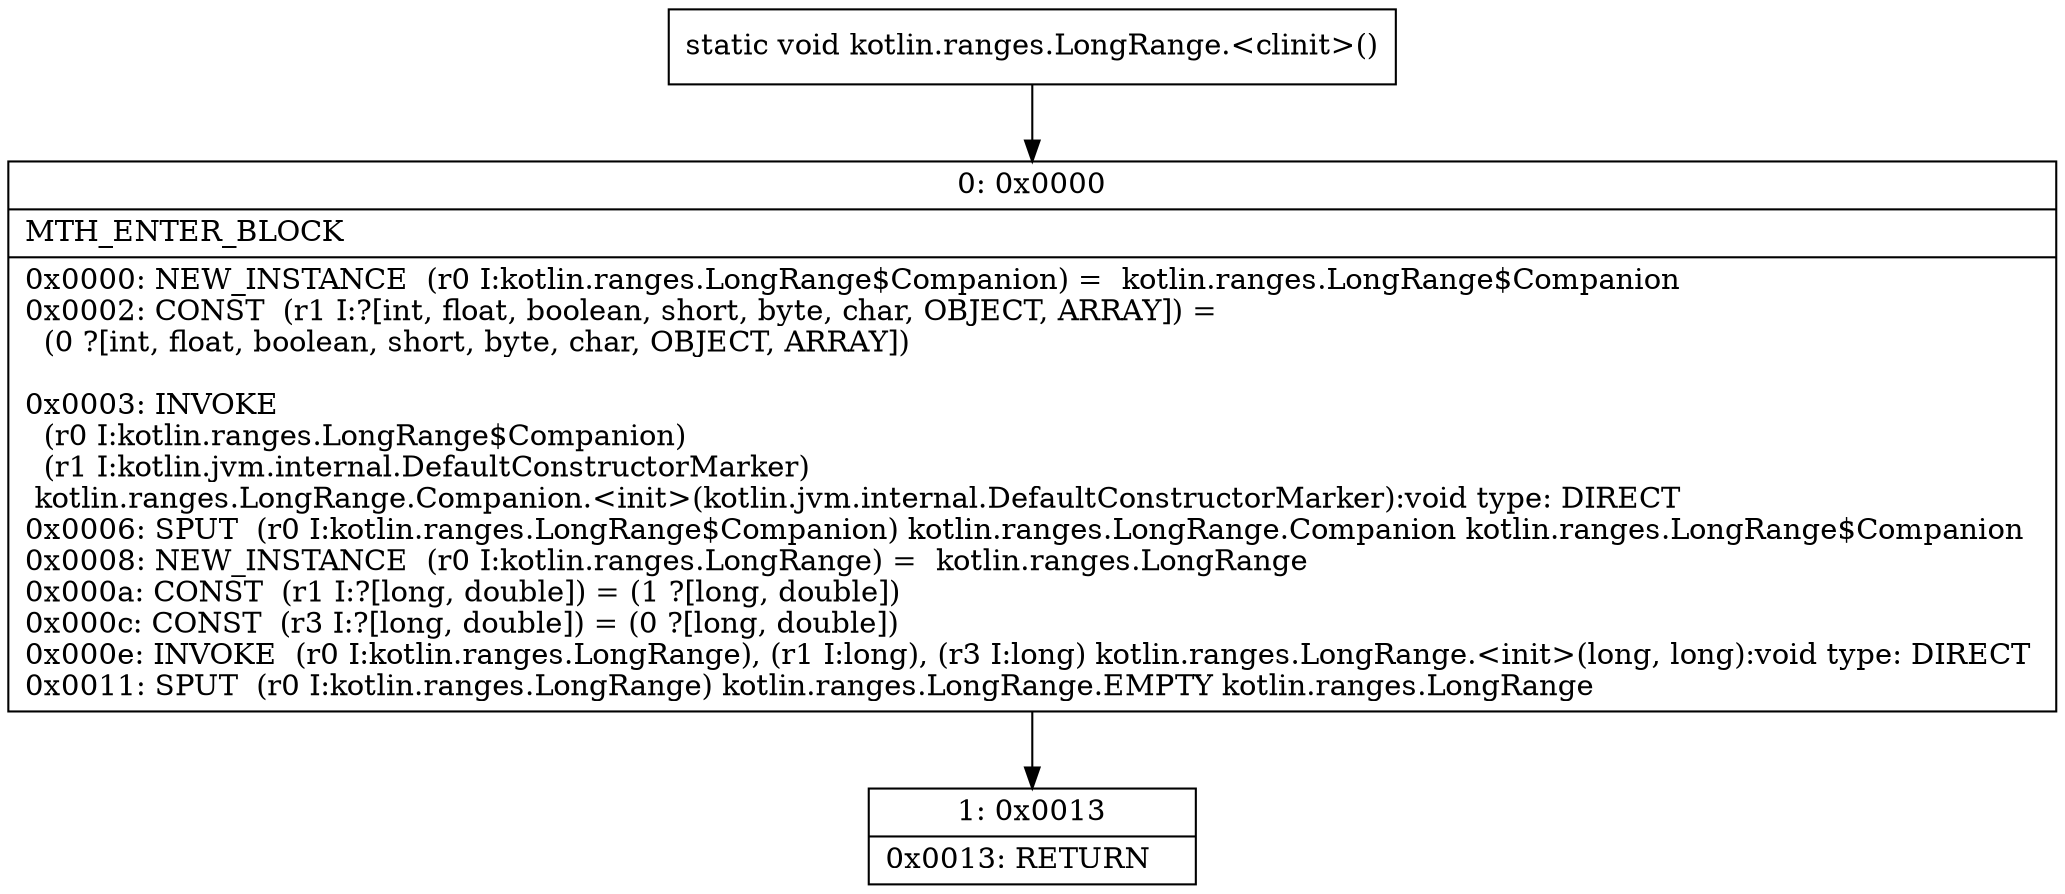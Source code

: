 digraph "CFG forkotlin.ranges.LongRange.\<clinit\>()V" {
Node_0 [shape=record,label="{0\:\ 0x0000|MTH_ENTER_BLOCK\l|0x0000: NEW_INSTANCE  (r0 I:kotlin.ranges.LongRange$Companion) =  kotlin.ranges.LongRange$Companion \l0x0002: CONST  (r1 I:?[int, float, boolean, short, byte, char, OBJECT, ARRAY]) = \l  (0 ?[int, float, boolean, short, byte, char, OBJECT, ARRAY])\l \l0x0003: INVOKE  \l  (r0 I:kotlin.ranges.LongRange$Companion)\l  (r1 I:kotlin.jvm.internal.DefaultConstructorMarker)\l kotlin.ranges.LongRange.Companion.\<init\>(kotlin.jvm.internal.DefaultConstructorMarker):void type: DIRECT \l0x0006: SPUT  (r0 I:kotlin.ranges.LongRange$Companion) kotlin.ranges.LongRange.Companion kotlin.ranges.LongRange$Companion \l0x0008: NEW_INSTANCE  (r0 I:kotlin.ranges.LongRange) =  kotlin.ranges.LongRange \l0x000a: CONST  (r1 I:?[long, double]) = (1 ?[long, double]) \l0x000c: CONST  (r3 I:?[long, double]) = (0 ?[long, double]) \l0x000e: INVOKE  (r0 I:kotlin.ranges.LongRange), (r1 I:long), (r3 I:long) kotlin.ranges.LongRange.\<init\>(long, long):void type: DIRECT \l0x0011: SPUT  (r0 I:kotlin.ranges.LongRange) kotlin.ranges.LongRange.EMPTY kotlin.ranges.LongRange \l}"];
Node_1 [shape=record,label="{1\:\ 0x0013|0x0013: RETURN   \l}"];
MethodNode[shape=record,label="{static void kotlin.ranges.LongRange.\<clinit\>() }"];
MethodNode -> Node_0;
Node_0 -> Node_1;
}

